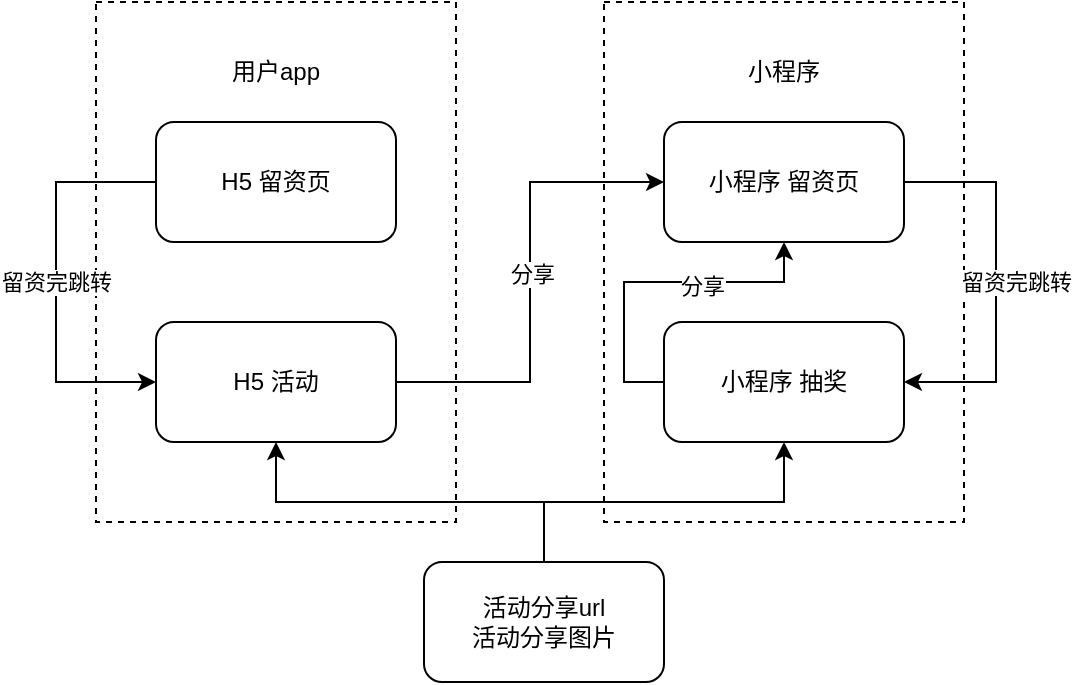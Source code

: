 <mxfile version="20.2.4" type="github">
  <diagram id="GMmHIosMDcKM08SkgiT_" name="第 1 页">
    <mxGraphModel dx="1426" dy="768" grid="1" gridSize="10" guides="1" tooltips="1" connect="1" arrows="1" fold="1" page="1" pageScale="1" pageWidth="827" pageHeight="1169" math="0" shadow="0">
      <root>
        <mxCell id="0" />
        <mxCell id="1" parent="0" />
        <mxCell id="NlGzH3RCLbMTvJ0ncMiJ-3" value="" style="rounded=0;whiteSpace=wrap;html=1;dashed=1;" parent="1" vertex="1">
          <mxGeometry x="414" y="140" width="180" height="260" as="geometry" />
        </mxCell>
        <mxCell id="NlGzH3RCLbMTvJ0ncMiJ-4" value="小程序" style="text;html=1;strokeColor=none;fillColor=none;align=center;verticalAlign=middle;whiteSpace=wrap;rounded=0;" parent="1" vertex="1">
          <mxGeometry x="474" y="160" width="60" height="30" as="geometry" />
        </mxCell>
        <mxCell id="NlGzH3RCLbMTvJ0ncMiJ-5" value="" style="rounded=0;whiteSpace=wrap;html=1;dashed=1;" parent="1" vertex="1">
          <mxGeometry x="160" y="140" width="180" height="260" as="geometry" />
        </mxCell>
        <mxCell id="NlGzH3RCLbMTvJ0ncMiJ-6" value="用户app" style="text;html=1;strokeColor=none;fillColor=none;align=center;verticalAlign=middle;whiteSpace=wrap;rounded=0;" parent="1" vertex="1">
          <mxGeometry x="220" y="160" width="60" height="30" as="geometry" />
        </mxCell>
        <mxCell id="NlGzH3RCLbMTvJ0ncMiJ-20" value="留资完跳转" style="edgeStyle=orthogonalEdgeStyle;rounded=0;orthogonalLoop=1;jettySize=auto;html=1;exitX=0;exitY=0.5;exitDx=0;exitDy=0;entryX=0;entryY=0.5;entryDx=0;entryDy=0;" parent="1" source="NlGzH3RCLbMTvJ0ncMiJ-9" target="NlGzH3RCLbMTvJ0ncMiJ-10" edge="1">
          <mxGeometry relative="1" as="geometry">
            <Array as="points">
              <mxPoint x="140" y="230" />
              <mxPoint x="140" y="330" />
            </Array>
          </mxGeometry>
        </mxCell>
        <mxCell id="NlGzH3RCLbMTvJ0ncMiJ-9" value="H5 留资页" style="rounded=1;whiteSpace=wrap;html=1;" parent="1" vertex="1">
          <mxGeometry x="190" y="200" width="120" height="60" as="geometry" />
        </mxCell>
        <mxCell id="NlGzH3RCLbMTvJ0ncMiJ-15" style="edgeStyle=orthogonalEdgeStyle;rounded=0;orthogonalLoop=1;jettySize=auto;html=1;exitX=1;exitY=0.5;exitDx=0;exitDy=0;entryX=0;entryY=0.5;entryDx=0;entryDy=0;" parent="1" source="NlGzH3RCLbMTvJ0ncMiJ-10" target="NlGzH3RCLbMTvJ0ncMiJ-11" edge="1">
          <mxGeometry relative="1" as="geometry" />
        </mxCell>
        <mxCell id="NlGzH3RCLbMTvJ0ncMiJ-16" value="分享" style="edgeLabel;html=1;align=center;verticalAlign=middle;resizable=0;points=[];" parent="NlGzH3RCLbMTvJ0ncMiJ-15" vertex="1" connectable="0">
          <mxGeometry x="0.036" y="-1" relative="1" as="geometry">
            <mxPoint as="offset" />
          </mxGeometry>
        </mxCell>
        <mxCell id="NlGzH3RCLbMTvJ0ncMiJ-10" value="H5 活动" style="rounded=1;whiteSpace=wrap;html=1;" parent="1" vertex="1">
          <mxGeometry x="190" y="300" width="120" height="60" as="geometry" />
        </mxCell>
        <mxCell id="NlGzH3RCLbMTvJ0ncMiJ-29" style="edgeStyle=orthogonalEdgeStyle;rounded=0;orthogonalLoop=1;jettySize=auto;html=1;exitX=1;exitY=0.5;exitDx=0;exitDy=0;entryX=1;entryY=0.5;entryDx=0;entryDy=0;" parent="1" source="NlGzH3RCLbMTvJ0ncMiJ-11" target="NlGzH3RCLbMTvJ0ncMiJ-12" edge="1">
          <mxGeometry relative="1" as="geometry">
            <mxPoint x="660" y="340" as="targetPoint" />
            <Array as="points">
              <mxPoint x="610" y="230" />
              <mxPoint x="610" y="330" />
            </Array>
          </mxGeometry>
        </mxCell>
        <mxCell id="NlGzH3RCLbMTvJ0ncMiJ-30" value="留资完跳转" style="edgeLabel;html=1;align=center;verticalAlign=middle;resizable=0;points=[];" parent="NlGzH3RCLbMTvJ0ncMiJ-29" vertex="1" connectable="0">
          <mxGeometry x="-0.052" y="-1" relative="1" as="geometry">
            <mxPoint x="11" y="5" as="offset" />
          </mxGeometry>
        </mxCell>
        <mxCell id="NlGzH3RCLbMTvJ0ncMiJ-11" value="小程序 留资页" style="rounded=1;whiteSpace=wrap;html=1;" parent="1" vertex="1">
          <mxGeometry x="444" y="200" width="120" height="60" as="geometry" />
        </mxCell>
        <mxCell id="NlGzH3RCLbMTvJ0ncMiJ-27" style="edgeStyle=orthogonalEdgeStyle;rounded=0;orthogonalLoop=1;jettySize=auto;html=1;exitX=0;exitY=0.5;exitDx=0;exitDy=0;entryX=0.5;entryY=1;entryDx=0;entryDy=0;" parent="1" source="NlGzH3RCLbMTvJ0ncMiJ-12" target="NlGzH3RCLbMTvJ0ncMiJ-11" edge="1">
          <mxGeometry relative="1" as="geometry">
            <mxPoint x="390" y="330" as="targetPoint" />
          </mxGeometry>
        </mxCell>
        <mxCell id="NlGzH3RCLbMTvJ0ncMiJ-28" value="分享" style="edgeLabel;html=1;align=center;verticalAlign=middle;resizable=0;points=[];" parent="NlGzH3RCLbMTvJ0ncMiJ-27" vertex="1" connectable="0">
          <mxGeometry x="0.282" y="-2" relative="1" as="geometry">
            <mxPoint as="offset" />
          </mxGeometry>
        </mxCell>
        <mxCell id="NlGzH3RCLbMTvJ0ncMiJ-12" value="小程序 抽奖" style="rounded=1;whiteSpace=wrap;html=1;" parent="1" vertex="1">
          <mxGeometry x="444" y="300" width="120" height="60" as="geometry" />
        </mxCell>
        <mxCell id="NlGzH3RCLbMTvJ0ncMiJ-32" style="edgeStyle=orthogonalEdgeStyle;rounded=0;orthogonalLoop=1;jettySize=auto;html=1;exitX=0.5;exitY=0;exitDx=0;exitDy=0;entryX=0.5;entryY=1;entryDx=0;entryDy=0;" parent="1" source="NlGzH3RCLbMTvJ0ncMiJ-31" target="NlGzH3RCLbMTvJ0ncMiJ-10" edge="1">
          <mxGeometry relative="1" as="geometry" />
        </mxCell>
        <mxCell id="NlGzH3RCLbMTvJ0ncMiJ-33" style="edgeStyle=orthogonalEdgeStyle;rounded=0;orthogonalLoop=1;jettySize=auto;html=1;exitX=0.5;exitY=0;exitDx=0;exitDy=0;" parent="1" source="NlGzH3RCLbMTvJ0ncMiJ-31" target="NlGzH3RCLbMTvJ0ncMiJ-12" edge="1">
          <mxGeometry relative="1" as="geometry" />
        </mxCell>
        <mxCell id="NlGzH3RCLbMTvJ0ncMiJ-31" value="活动分享url&lt;br&gt;活动分享图片" style="rounded=1;whiteSpace=wrap;html=1;" parent="1" vertex="1">
          <mxGeometry x="324" y="420" width="120" height="60" as="geometry" />
        </mxCell>
      </root>
    </mxGraphModel>
  </diagram>
</mxfile>
